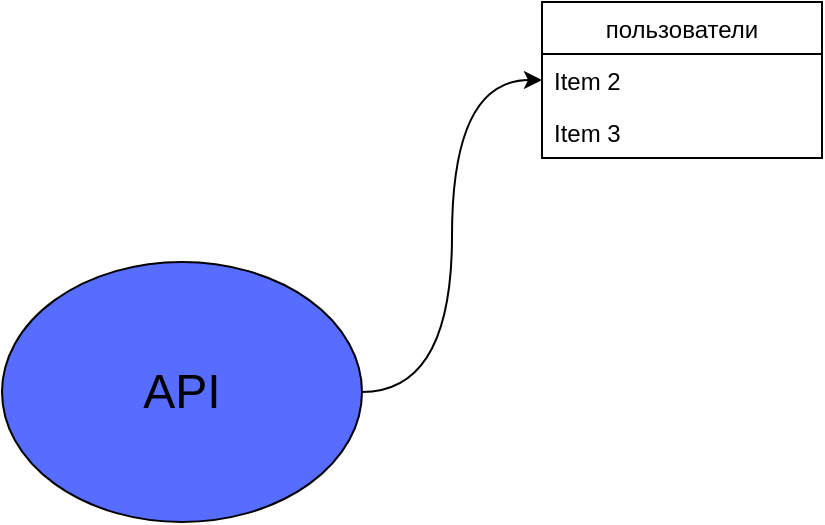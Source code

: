 <mxfile version="14.9.7" type="github">
  <diagram name="Page-1" id="ad52d381-51e7-2e0d-a935-2d0ddd2fd229">
    <mxGraphModel dx="1036" dy="1388" grid="1" gridSize="10" guides="1" tooltips="1" connect="1" arrows="1" fold="1" page="1" pageScale="1" pageWidth="1100" pageHeight="850" background="none" math="0" shadow="0">
      <root>
        <mxCell id="0" />
        <mxCell id="1" parent="0" />
        <mxCell id="SW2X5cqnvC2tqgpWHe0f-24" style="edgeStyle=orthogonalEdgeStyle;curved=1;rounded=0;orthogonalLoop=1;jettySize=auto;html=1;entryX=0;entryY=0.5;entryDx=0;entryDy=0;" edge="1" parent="1" source="PF4azgqHsxG3GBeQV_VC-2" target="SW2X5cqnvC2tqgpWHe0f-20">
          <mxGeometry relative="1" as="geometry" />
        </mxCell>
        <mxCell id="PF4azgqHsxG3GBeQV_VC-2" value="&lt;font style=&quot;font-size: 24px&quot;&gt;API&lt;/font&gt;" style="ellipse;whiteSpace=wrap;html=1;fillColor=#576DFF;" vertex="1" parent="1">
          <mxGeometry x="410" y="-290" width="180" height="130" as="geometry" />
        </mxCell>
        <mxCell id="SW2X5cqnvC2tqgpWHe0f-20" value="пользователи" style="swimlane;fontStyle=0;childLayout=stackLayout;horizontal=1;startSize=26;horizontalStack=0;resizeParent=1;resizeParentMax=0;resizeLast=0;collapsible=1;marginBottom=0;fillColor=#FFFFFF;" vertex="1" parent="1">
          <mxGeometry x="680" y="-420" width="140" height="78" as="geometry">
            <mxRectangle x="670" y="-210" width="50" height="26" as="alternateBounds" />
          </mxGeometry>
        </mxCell>
        <mxCell id="SW2X5cqnvC2tqgpWHe0f-22" value="Item 2" style="text;strokeColor=none;fillColor=none;align=left;verticalAlign=top;spacingLeft=4;spacingRight=4;overflow=hidden;rotatable=0;points=[[0,0.5],[1,0.5]];portConstraint=eastwest;" vertex="1" parent="SW2X5cqnvC2tqgpWHe0f-20">
          <mxGeometry y="26" width="140" height="26" as="geometry" />
        </mxCell>
        <mxCell id="SW2X5cqnvC2tqgpWHe0f-23" value="Item 3" style="text;strokeColor=none;fillColor=none;align=left;verticalAlign=top;spacingLeft=4;spacingRight=4;overflow=hidden;rotatable=0;points=[[0,0.5],[1,0.5]];portConstraint=eastwest;" vertex="1" parent="SW2X5cqnvC2tqgpWHe0f-20">
          <mxGeometry y="52" width="140" height="26" as="geometry" />
        </mxCell>
      </root>
    </mxGraphModel>
  </diagram>
</mxfile>
